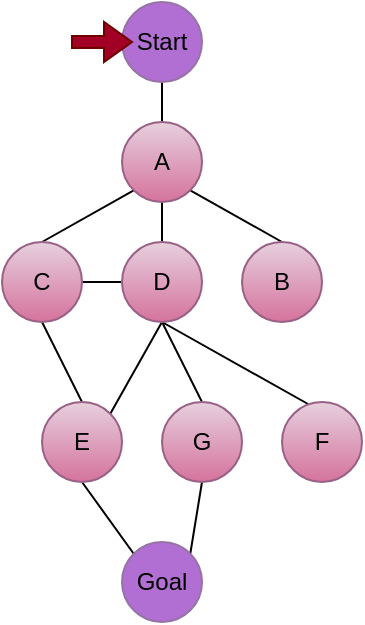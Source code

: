 <mxfile version="21.3.2" type="github">
  <diagram name="Página-1" id="Aght_FqaJSaHrK-bhHqx">
    <mxGraphModel dx="880" dy="484" grid="1" gridSize="10" guides="1" tooltips="1" connect="1" arrows="1" fold="1" page="1" pageScale="1" pageWidth="827" pageHeight="1169" math="0" shadow="0">
      <root>
        <mxCell id="0" />
        <mxCell id="1" parent="0" />
        <mxCell id="JhKA2773tEeLSd2sevSE-1" style="edgeStyle=orthogonalEdgeStyle;rounded=0;orthogonalLoop=1;jettySize=auto;html=1;exitX=0.5;exitY=1;exitDx=0;exitDy=0;entryX=0.5;entryY=0;entryDx=0;entryDy=0;endArrow=none;endFill=0;" edge="1" parent="1" source="JhKA2773tEeLSd2sevSE-2" target="JhKA2773tEeLSd2sevSE-6">
          <mxGeometry relative="1" as="geometry" />
        </mxCell>
        <mxCell id="JhKA2773tEeLSd2sevSE-2" value="Start" style="ellipse;whiteSpace=wrap;html=1;aspect=fixed;fillColor=#b16fd3;strokeColor=#9673a6;gradientColor=#B16FD3;" vertex="1" parent="1">
          <mxGeometry x="80" width="40" height="40" as="geometry" />
        </mxCell>
        <mxCell id="JhKA2773tEeLSd2sevSE-3" style="edgeStyle=orthogonalEdgeStyle;rounded=0;orthogonalLoop=1;jettySize=auto;html=1;exitX=0.5;exitY=1;exitDx=0;exitDy=0;entryX=0.5;entryY=0;entryDx=0;entryDy=0;endArrow=none;endFill=0;" edge="1" parent="1" source="JhKA2773tEeLSd2sevSE-6" target="JhKA2773tEeLSd2sevSE-13">
          <mxGeometry relative="1" as="geometry" />
        </mxCell>
        <mxCell id="JhKA2773tEeLSd2sevSE-4" style="shape=connector;rounded=0;orthogonalLoop=1;jettySize=auto;html=1;exitX=1;exitY=1;exitDx=0;exitDy=0;entryX=0.5;entryY=0;entryDx=0;entryDy=0;labelBackgroundColor=default;strokeColor=default;fontFamily=Helvetica;fontSize=11;fontColor=default;endArrow=none;endFill=0;" edge="1" parent="1" source="JhKA2773tEeLSd2sevSE-6" target="JhKA2773tEeLSd2sevSE-14">
          <mxGeometry relative="1" as="geometry" />
        </mxCell>
        <mxCell id="JhKA2773tEeLSd2sevSE-5" style="edgeStyle=none;shape=connector;rounded=0;orthogonalLoop=1;jettySize=auto;html=1;exitX=0;exitY=1;exitDx=0;exitDy=0;entryX=0.5;entryY=0;entryDx=0;entryDy=0;labelBackgroundColor=default;strokeColor=default;fontFamily=Helvetica;fontSize=11;fontColor=default;endArrow=none;endFill=0;" edge="1" parent="1" source="JhKA2773tEeLSd2sevSE-6" target="JhKA2773tEeLSd2sevSE-9">
          <mxGeometry relative="1" as="geometry" />
        </mxCell>
        <mxCell id="JhKA2773tEeLSd2sevSE-6" value="A" style="ellipse;whiteSpace=wrap;html=1;aspect=fixed;fillColor=#e6d0de;gradientColor=#d5739d;strokeColor=#996185;" vertex="1" parent="1">
          <mxGeometry x="80" y="60" width="40" height="40" as="geometry" />
        </mxCell>
        <mxCell id="JhKA2773tEeLSd2sevSE-7" style="edgeStyle=orthogonalEdgeStyle;shape=connector;rounded=0;orthogonalLoop=1;jettySize=auto;html=1;exitX=1;exitY=0.5;exitDx=0;exitDy=0;entryX=0;entryY=0.5;entryDx=0;entryDy=0;labelBackgroundColor=default;strokeColor=default;fontFamily=Helvetica;fontSize=11;fontColor=default;endArrow=none;endFill=0;" edge="1" parent="1" source="JhKA2773tEeLSd2sevSE-9" target="JhKA2773tEeLSd2sevSE-13">
          <mxGeometry relative="1" as="geometry" />
        </mxCell>
        <mxCell id="JhKA2773tEeLSd2sevSE-8" style="edgeStyle=none;shape=connector;rounded=0;orthogonalLoop=1;jettySize=auto;html=1;exitX=0.5;exitY=1;exitDx=0;exitDy=0;entryX=0.5;entryY=0;entryDx=0;entryDy=0;labelBackgroundColor=default;strokeColor=default;fontFamily=Helvetica;fontSize=11;fontColor=default;endArrow=none;endFill=0;" edge="1" parent="1" source="JhKA2773tEeLSd2sevSE-9" target="JhKA2773tEeLSd2sevSE-16">
          <mxGeometry relative="1" as="geometry" />
        </mxCell>
        <mxCell id="JhKA2773tEeLSd2sevSE-9" value="C" style="ellipse;whiteSpace=wrap;html=1;aspect=fixed;fillColor=#e6d0de;gradientColor=#d5739d;strokeColor=#996185;" vertex="1" parent="1">
          <mxGeometry x="20" y="120" width="40" height="40" as="geometry" />
        </mxCell>
        <mxCell id="JhKA2773tEeLSd2sevSE-10" style="edgeStyle=none;shape=connector;rounded=0;orthogonalLoop=1;jettySize=auto;html=1;exitX=0.5;exitY=1;exitDx=0;exitDy=0;entryX=1;entryY=0;entryDx=0;entryDy=0;labelBackgroundColor=default;strokeColor=default;fontFamily=Helvetica;fontSize=11;fontColor=default;endArrow=none;endFill=0;" edge="1" parent="1" source="JhKA2773tEeLSd2sevSE-13" target="JhKA2773tEeLSd2sevSE-16">
          <mxGeometry relative="1" as="geometry" />
        </mxCell>
        <mxCell id="JhKA2773tEeLSd2sevSE-11" style="edgeStyle=none;shape=connector;rounded=0;orthogonalLoop=1;jettySize=auto;html=1;exitX=0.5;exitY=1;exitDx=0;exitDy=0;entryX=0.5;entryY=0;entryDx=0;entryDy=0;labelBackgroundColor=default;strokeColor=default;fontFamily=Helvetica;fontSize=11;fontColor=default;endArrow=none;endFill=0;" edge="1" parent="1" source="JhKA2773tEeLSd2sevSE-13" target="JhKA2773tEeLSd2sevSE-18">
          <mxGeometry relative="1" as="geometry" />
        </mxCell>
        <mxCell id="JhKA2773tEeLSd2sevSE-12" style="edgeStyle=none;shape=connector;rounded=0;orthogonalLoop=1;jettySize=auto;html=1;exitX=0.5;exitY=1;exitDx=0;exitDy=0;entryX=0.325;entryY=0.025;entryDx=0;entryDy=0;entryPerimeter=0;labelBackgroundColor=default;strokeColor=default;fontFamily=Helvetica;fontSize=11;fontColor=default;endArrow=none;endFill=0;" edge="1" parent="1" source="JhKA2773tEeLSd2sevSE-13" target="JhKA2773tEeLSd2sevSE-19">
          <mxGeometry relative="1" as="geometry" />
        </mxCell>
        <mxCell id="JhKA2773tEeLSd2sevSE-13" value="D" style="ellipse;whiteSpace=wrap;html=1;aspect=fixed;fillColor=#e6d0de;gradientColor=#d5739d;strokeColor=#996185;" vertex="1" parent="1">
          <mxGeometry x="80" y="120" width="40" height="40" as="geometry" />
        </mxCell>
        <mxCell id="JhKA2773tEeLSd2sevSE-14" value="B" style="ellipse;whiteSpace=wrap;html=1;aspect=fixed;fillColor=#e6d0de;gradientColor=#d5739d;strokeColor=#996185;" vertex="1" parent="1">
          <mxGeometry x="140" y="120" width="40" height="40" as="geometry" />
        </mxCell>
        <mxCell id="JhKA2773tEeLSd2sevSE-15" style="edgeStyle=none;shape=connector;rounded=0;orthogonalLoop=1;jettySize=auto;html=1;exitX=0.5;exitY=1;exitDx=0;exitDy=0;entryX=0;entryY=0;entryDx=0;entryDy=0;labelBackgroundColor=default;strokeColor=default;fontFamily=Helvetica;fontSize=11;fontColor=default;endArrow=none;endFill=0;" edge="1" parent="1" source="JhKA2773tEeLSd2sevSE-16" target="JhKA2773tEeLSd2sevSE-20">
          <mxGeometry relative="1" as="geometry" />
        </mxCell>
        <mxCell id="JhKA2773tEeLSd2sevSE-16" value="E" style="ellipse;whiteSpace=wrap;html=1;aspect=fixed;fillColor=#e6d0de;gradientColor=#d5739d;strokeColor=#996185;" vertex="1" parent="1">
          <mxGeometry x="40" y="200" width="40" height="40" as="geometry" />
        </mxCell>
        <mxCell id="JhKA2773tEeLSd2sevSE-17" style="edgeStyle=none;shape=connector;rounded=0;orthogonalLoop=1;jettySize=auto;html=1;exitX=0.5;exitY=1;exitDx=0;exitDy=0;entryX=1;entryY=0;entryDx=0;entryDy=0;labelBackgroundColor=default;strokeColor=default;fontFamily=Helvetica;fontSize=11;fontColor=default;endArrow=none;endFill=0;" edge="1" parent="1" source="JhKA2773tEeLSd2sevSE-18" target="JhKA2773tEeLSd2sevSE-20">
          <mxGeometry relative="1" as="geometry" />
        </mxCell>
        <mxCell id="JhKA2773tEeLSd2sevSE-18" value="G" style="ellipse;whiteSpace=wrap;html=1;aspect=fixed;fillColor=#e6d0de;gradientColor=#d5739d;strokeColor=#996185;" vertex="1" parent="1">
          <mxGeometry x="100" y="200" width="40" height="40" as="geometry" />
        </mxCell>
        <mxCell id="JhKA2773tEeLSd2sevSE-19" value="F" style="ellipse;whiteSpace=wrap;html=1;aspect=fixed;fillColor=#e6d0de;gradientColor=#d5739d;strokeColor=#996185;" vertex="1" parent="1">
          <mxGeometry x="160" y="200" width="40" height="40" as="geometry" />
        </mxCell>
        <mxCell id="JhKA2773tEeLSd2sevSE-20" value="Goal" style="ellipse;whiteSpace=wrap;html=1;aspect=fixed;fillColor=#B16FD3;strokeColor=#9673a6;" vertex="1" parent="1">
          <mxGeometry x="80" y="270" width="40" height="40" as="geometry" />
        </mxCell>
        <mxCell id="JhKA2773tEeLSd2sevSE-21" value="" style="html=1;shadow=0;dashed=0;align=center;verticalAlign=middle;shape=mxgraph.arrows2.arrow;dy=0.7;dx=14;notch=0;fontFamily=Helvetica;fontSize=11;fontColor=#ffffff;fillColor=#a20025;strokeColor=#6F0000;" vertex="1" parent="1">
          <mxGeometry x="55" y="10" width="30" height="20" as="geometry" />
        </mxCell>
      </root>
    </mxGraphModel>
  </diagram>
</mxfile>
